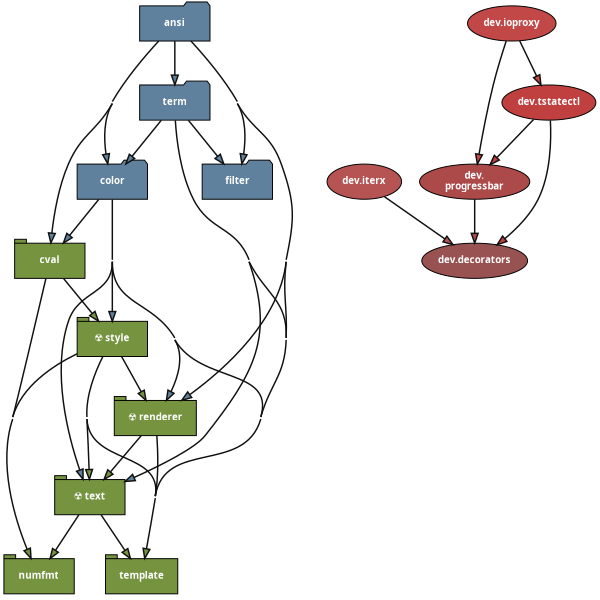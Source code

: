 
digraph G {
    dpi = 150;
    concentrate = true;
    rankdir = TB;
    #TBbalance = min;
    ratio=fill;
    size="4";

    node [
        style="filled",
        fontname="Literal Bold",
        margin="0.2,0.0",
        fontsize=10,
        width=1.0,
        height=.5,
    ];
    edge [
        color="#101010",
        penwidth=1.5,
    ];

    pytermor_ansi [shape="folder",group="low",fillcolor="#5f819d",fontcolor="#ffffff",label="ansi"];
    pytermor_color [shape="folder",group="low",fillcolor="#5f819d",fontcolor="#ffffff",label="color"];
    pytermor_cval [shape="tab",fillcolor="#769440",fontcolor="#ffffff",label="cval"];
    pytermor_dev_decorators [fillcolor="#995252",fontcolor="#ffffff",label="dev.decorators"];
    pytermor_dev_ioproxy [fillcolor="#c24747",fontcolor="#ffffff",label="dev.ioproxy"];
    pytermor_dev_iterx [fillcolor="#b65353",fontcolor="#ffffff",label="dev.iterx"];
    pytermor_dev_progressbar [fillcolor="#ac4949",fontcolor="#ffffff",label="dev\.\nprogressbar"];
    pytermor_dev_tstatectl [fillcolor="#c04040",fontcolor="#ffffff",label="dev.tstatectl"];
    pytermor_filter [shape="folder",group="low",fillcolor="#5f819d",fontcolor="#ffffff",label="filter"];
    pytermor_numfmt [shape="tab",fillcolor="#769440",fontcolor="#ffffff",label="numfmt"];
    pytermor_renderer [shape="tab",fillcolor="#769440",fontcolor="#ffffff",label="☢️ renderer"];
    pytermor_style [shape="tab",fillcolor="#769440",fontcolor="#ffffff",label="☢️ style"];
    pytermor_template [shape="tab",fillcolor="#769440",fontcolor="#ffffff",label="template"];
    pytermor_term [shape="folder",group="low",fillcolor="#5f819d",fontcolor="#ffffff",label="term"];
    pytermor_text [shape="tab",fillcolor="#769440",fontcolor="#ffffff",label="☢️ text"];
    pytermor_ansi -> pytermor_color [fillcolor="#5f819d"];
    pytermor_ansi -> pytermor_cval [fillcolor="#5f819d"];
    pytermor_ansi -> pytermor_filter [fillcolor="#5f819d"];
    pytermor_ansi -> pytermor_renderer [fillcolor="#5f819d"];
    pytermor_ansi -> pytermor_template [fillcolor="#5f819d"];
    pytermor_ansi -> pytermor_term [fillcolor="#5f819d"];
    pytermor_color -> pytermor_cval [fillcolor="#5f819d"];
    pytermor_color -> pytermor_renderer [fillcolor="#5f819d"];
    pytermor_color -> pytermor_style [fillcolor="#5f819d"];
    pytermor_color -> pytermor_template [fillcolor="#5f819d"];
    pytermor_color -> pytermor_text [fillcolor="#5f819d"];
    pytermor_cval -> pytermor_numfmt [fillcolor="#769440"];
    pytermor_cval -> pytermor_style [fillcolor="#769440"];
    pytermor_dev_ioproxy -> pytermor_dev_progressbar [fillcolor="#c24747",weight="2"];
    pytermor_dev_ioproxy -> pytermor_dev_tstatectl [fillcolor="#c24747",weight="2"];
    pytermor_dev_iterx -> pytermor_dev_decorators [fillcolor="#b65353",weight="2"];
    pytermor_dev_progressbar -> pytermor_dev_decorators [fillcolor="#ac4949",weight="2"];
    pytermor_dev_tstatectl -> pytermor_dev_decorators [fillcolor="#c04040",weight="2"];
    pytermor_dev_tstatectl -> pytermor_dev_progressbar [fillcolor="#c04040",weight="2"];
    pytermor_renderer -> pytermor_template [fillcolor="#769440"];
    pytermor_renderer -> pytermor_text [fillcolor="#769440"];
    pytermor_style -> pytermor_numfmt [fillcolor="#769440"];
    pytermor_style -> pytermor_renderer [fillcolor="#769440"];
    pytermor_style -> pytermor_template [fillcolor="#769440"];
    pytermor_style -> pytermor_text [fillcolor="#769440"];
    pytermor_term -> pytermor_color [fillcolor="#5f819d"];
    pytermor_term -> pytermor_filter [fillcolor="#5f819d"];
    pytermor_term -> pytermor_template [fillcolor="#5f819d"];
    pytermor_term -> pytermor_text [fillcolor="#5f819d"];
    pytermor_text -> pytermor_numfmt [fillcolor="#769440"];
    pytermor_text -> pytermor_template [fillcolor="#769440"];
}
